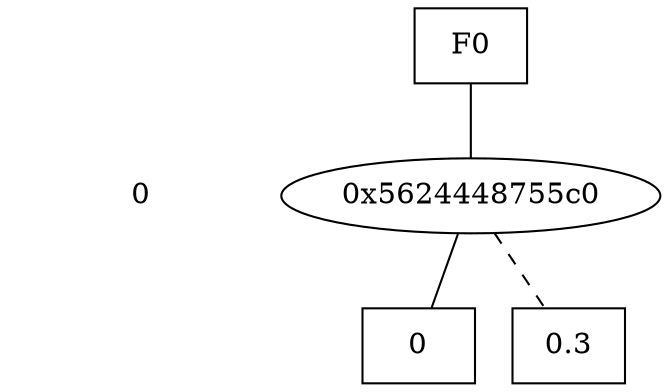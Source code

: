 digraph "DD" {
size = "7.5,10"
center = true;
edge [dir = none];
{ node [shape = plaintext];
  edge [style = invis];
  "CONST NODES" [style = invis];
" 0 " -> "CONST NODES"; 
}
{ rank = same; node [shape = box]; edge [style = invis];
"F0"; }
{ rank = same; " 0 ";
"0x5624448755c0";
}
{ rank = same; "CONST NODES";
{ node [shape = box]; "0x562444875260";
"0x5624448753a0";
}
}
"F0" -> "0x5624448755c0" [style = solid];
"0x5624448755c0" -> "0x562444875260";
"0x5624448755c0" -> "0x5624448753a0" [style = dashed];
"0x562444875260" [label = "0"];
"0x5624448753a0" [label = "0.3"];
}
